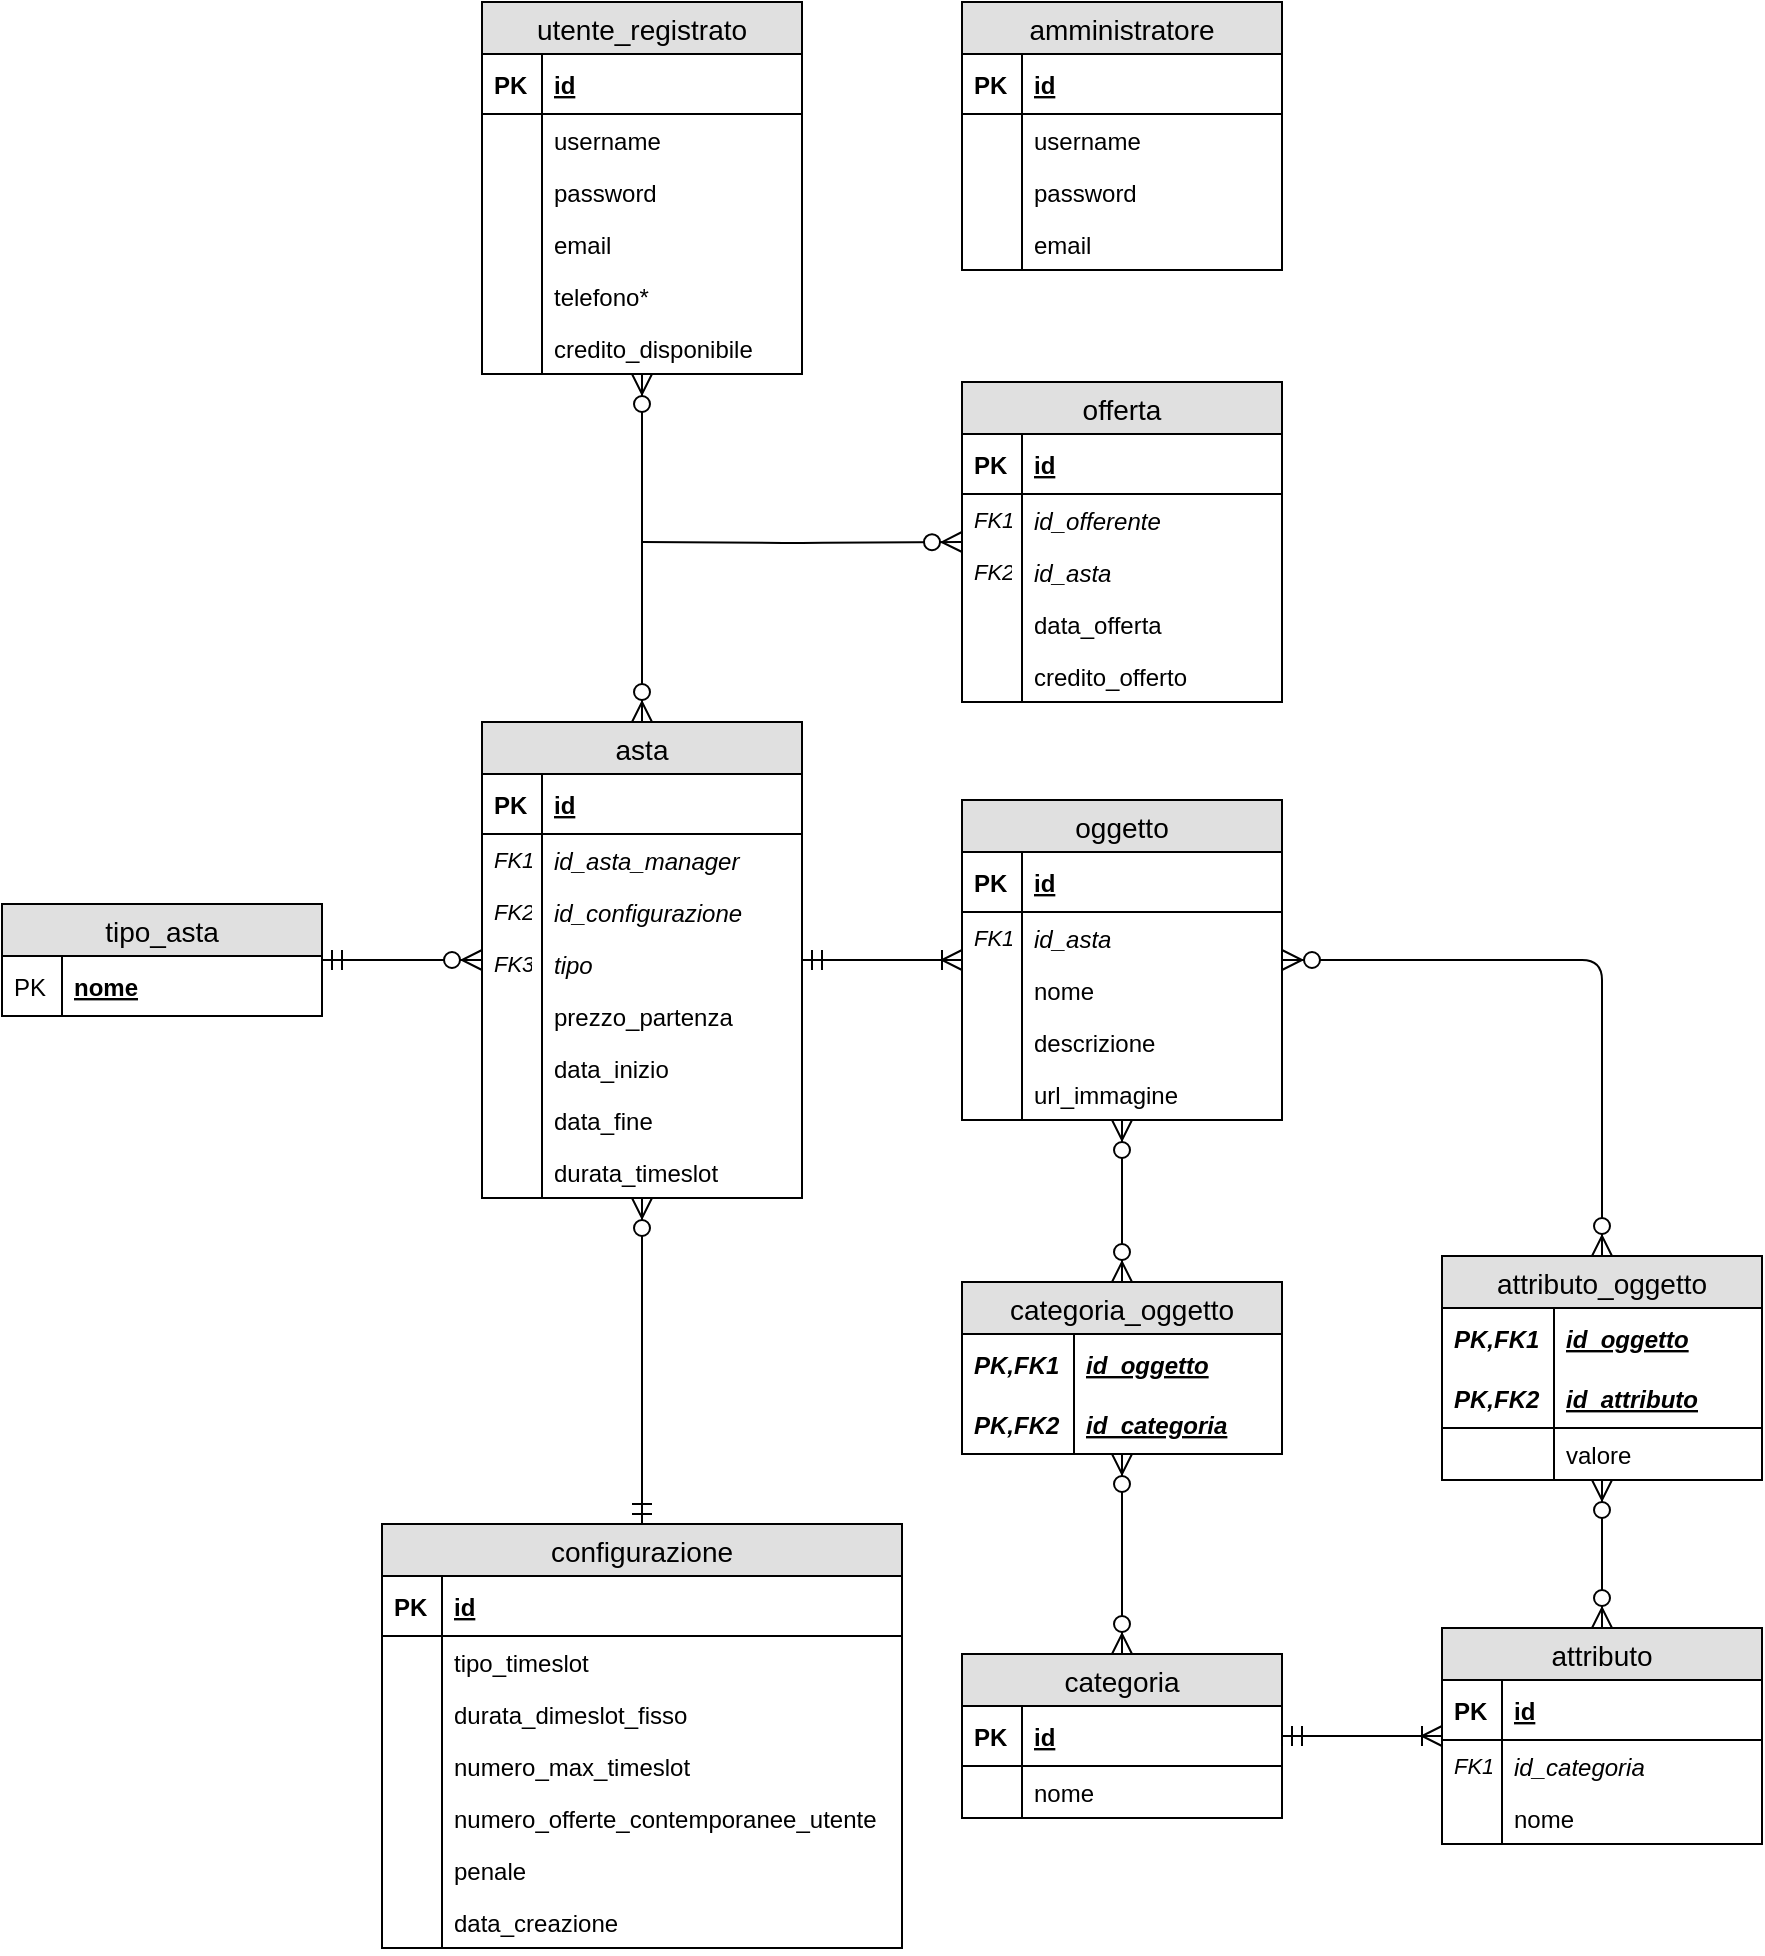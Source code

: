 <mxfile version="12.7.9" type="device"><diagram id="C5RBs43oDa-KdzZeNtuy" name="Page-1"><mxGraphModel dx="1695" dy="457" grid="1" gridSize="10" guides="1" tooltips="1" connect="1" arrows="1" fold="1" page="1" pageScale="1" pageWidth="827" pageHeight="1169" math="0" shadow="0"><root><mxCell id="WIyWlLk6GJQsqaUBKTNV-0"/><mxCell id="WIyWlLk6GJQsqaUBKTNV-1" parent="WIyWlLk6GJQsqaUBKTNV-0"/><mxCell id="tGRPz1rFkLAuQkb3F8Mq-1" value="utente_registrato" style="swimlane;fontStyle=0;childLayout=stackLayout;horizontal=1;startSize=26;fillColor=#e0e0e0;horizontalStack=0;resizeParent=1;resizeParentMax=0;resizeLast=0;collapsible=1;marginBottom=0;swimlaneFillColor=#ffffff;align=center;fontSize=14;" parent="WIyWlLk6GJQsqaUBKTNV-1" vertex="1"><mxGeometry x="40" y="40" width="160" height="186" as="geometry"><mxRectangle x="160" y="270" width="140" height="26" as="alternateBounds"/></mxGeometry></mxCell><mxCell id="tGRPz1rFkLAuQkb3F8Mq-2" value="id" style="shape=partialRectangle;top=0;left=0;right=0;bottom=1;align=left;verticalAlign=middle;fillColor=none;spacingLeft=34;spacingRight=4;overflow=hidden;rotatable=0;points=[[0,0.5],[1,0.5]];portConstraint=eastwest;dropTarget=0;fontStyle=5;fontSize=12;" parent="tGRPz1rFkLAuQkb3F8Mq-1" vertex="1"><mxGeometry y="26" width="160" height="30" as="geometry"/></mxCell><mxCell id="tGRPz1rFkLAuQkb3F8Mq-3" value="PK" style="shape=partialRectangle;top=0;left=0;bottom=0;fillColor=none;align=left;verticalAlign=middle;spacingLeft=4;spacingRight=4;overflow=hidden;rotatable=0;points=[];portConstraint=eastwest;part=1;fontSize=12;fontStyle=1" parent="tGRPz1rFkLAuQkb3F8Mq-2" vertex="1" connectable="0"><mxGeometry width="30" height="30" as="geometry"/></mxCell><mxCell id="tGRPz1rFkLAuQkb3F8Mq-4" value="username" style="shape=partialRectangle;top=0;left=0;right=0;bottom=0;align=left;verticalAlign=top;fillColor=none;spacingLeft=34;spacingRight=4;overflow=hidden;rotatable=0;points=[[0,0.5],[1,0.5]];portConstraint=eastwest;dropTarget=0;fontSize=12;" parent="tGRPz1rFkLAuQkb3F8Mq-1" vertex="1"><mxGeometry y="56" width="160" height="26" as="geometry"/></mxCell><mxCell id="tGRPz1rFkLAuQkb3F8Mq-5" value="" style="shape=partialRectangle;top=0;left=0;bottom=0;fillColor=none;align=left;verticalAlign=top;spacingLeft=4;spacingRight=4;overflow=hidden;rotatable=0;points=[];portConstraint=eastwest;part=1;fontSize=12;" parent="tGRPz1rFkLAuQkb3F8Mq-4" vertex="1" connectable="0"><mxGeometry width="30" height="26" as="geometry"/></mxCell><mxCell id="9efGfHFY56p2SbD3hOYe-0" value="password" style="shape=partialRectangle;top=0;left=0;right=0;bottom=0;align=left;verticalAlign=top;fillColor=none;spacingLeft=34;spacingRight=4;overflow=hidden;rotatable=0;points=[[0,0.5],[1,0.5]];portConstraint=eastwest;dropTarget=0;fontSize=12;" parent="tGRPz1rFkLAuQkb3F8Mq-1" vertex="1"><mxGeometry y="82" width="160" height="26" as="geometry"/></mxCell><mxCell id="9efGfHFY56p2SbD3hOYe-1" value="" style="shape=partialRectangle;top=0;left=0;bottom=0;fillColor=none;align=left;verticalAlign=top;spacingLeft=4;spacingRight=4;overflow=hidden;rotatable=0;points=[];portConstraint=eastwest;part=1;fontSize=12;" parent="9efGfHFY56p2SbD3hOYe-0" vertex="1" connectable="0"><mxGeometry width="30" height="26" as="geometry"/></mxCell><mxCell id="tGRPz1rFkLAuQkb3F8Mq-6" value="email" style="shape=partialRectangle;top=0;left=0;right=0;bottom=0;align=left;verticalAlign=top;fillColor=none;spacingLeft=34;spacingRight=4;overflow=hidden;rotatable=0;points=[[0,0.5],[1,0.5]];portConstraint=eastwest;dropTarget=0;fontSize=12;" parent="tGRPz1rFkLAuQkb3F8Mq-1" vertex="1"><mxGeometry y="108" width="160" height="26" as="geometry"/></mxCell><mxCell id="tGRPz1rFkLAuQkb3F8Mq-7" value="" style="shape=partialRectangle;top=0;left=0;bottom=0;fillColor=none;align=left;verticalAlign=top;spacingLeft=4;spacingRight=4;overflow=hidden;rotatable=0;points=[];portConstraint=eastwest;part=1;fontSize=12;" parent="tGRPz1rFkLAuQkb3F8Mq-6" vertex="1" connectable="0"><mxGeometry width="30" height="26" as="geometry"/></mxCell><mxCell id="tGRPz1rFkLAuQkb3F8Mq-8" value="telefono*" style="shape=partialRectangle;top=0;left=0;right=0;bottom=0;align=left;verticalAlign=top;fillColor=none;spacingLeft=34;spacingRight=4;overflow=hidden;rotatable=0;points=[[0,0.5],[1,0.5]];portConstraint=eastwest;dropTarget=0;fontSize=12;" parent="tGRPz1rFkLAuQkb3F8Mq-1" vertex="1"><mxGeometry y="134" width="160" height="26" as="geometry"/></mxCell><mxCell id="tGRPz1rFkLAuQkb3F8Mq-9" value="" style="shape=partialRectangle;top=0;left=0;bottom=0;fillColor=none;align=left;verticalAlign=top;spacingLeft=4;spacingRight=4;overflow=hidden;rotatable=0;points=[];portConstraint=eastwest;part=1;fontSize=12;" parent="tGRPz1rFkLAuQkb3F8Mq-8" vertex="1" connectable="0"><mxGeometry width="30" height="26" as="geometry"/></mxCell><mxCell id="tGRPz1rFkLAuQkb3F8Mq-180" value="credito_disponibile" style="shape=partialRectangle;top=0;left=0;right=0;bottom=0;align=left;verticalAlign=top;fillColor=none;spacingLeft=34;spacingRight=4;overflow=hidden;rotatable=0;points=[[0,0.5],[1,0.5]];portConstraint=eastwest;dropTarget=0;fontSize=12;" parent="tGRPz1rFkLAuQkb3F8Mq-1" vertex="1"><mxGeometry y="160" width="160" height="26" as="geometry"/></mxCell><mxCell id="tGRPz1rFkLAuQkb3F8Mq-181" value="" style="shape=partialRectangle;top=0;left=0;bottom=0;fillColor=none;align=left;verticalAlign=top;spacingLeft=4;spacingRight=4;overflow=hidden;rotatable=0;points=[];portConstraint=eastwest;part=1;fontSize=12;" parent="tGRPz1rFkLAuQkb3F8Mq-180" vertex="1" connectable="0"><mxGeometry width="30" height="26" as="geometry"/></mxCell><mxCell id="tGRPz1rFkLAuQkb3F8Mq-12" value="amministratore" style="swimlane;fontStyle=0;childLayout=stackLayout;horizontal=1;startSize=26;fillColor=#e0e0e0;horizontalStack=0;resizeParent=1;resizeParentMax=0;resizeLast=0;collapsible=1;marginBottom=0;swimlaneFillColor=#ffffff;align=center;fontSize=14;" parent="WIyWlLk6GJQsqaUBKTNV-1" vertex="1"><mxGeometry x="280" y="40" width="160" height="134" as="geometry"/></mxCell><mxCell id="tGRPz1rFkLAuQkb3F8Mq-13" value="id" style="shape=partialRectangle;top=0;left=0;right=0;bottom=1;align=left;verticalAlign=middle;fillColor=none;spacingLeft=34;spacingRight=4;overflow=hidden;rotatable=0;points=[[0,0.5],[1,0.5]];portConstraint=eastwest;dropTarget=0;fontStyle=5;fontSize=12;" parent="tGRPz1rFkLAuQkb3F8Mq-12" vertex="1"><mxGeometry y="26" width="160" height="30" as="geometry"/></mxCell><mxCell id="tGRPz1rFkLAuQkb3F8Mq-14" value="PK" style="shape=partialRectangle;top=0;left=0;bottom=0;fillColor=none;align=left;verticalAlign=middle;spacingLeft=4;spacingRight=4;overflow=hidden;rotatable=0;points=[];portConstraint=eastwest;part=1;fontSize=12;fontStyle=1" parent="tGRPz1rFkLAuQkb3F8Mq-13" vertex="1" connectable="0"><mxGeometry width="30" height="30" as="geometry"/></mxCell><mxCell id="tGRPz1rFkLAuQkb3F8Mq-15" value="username" style="shape=partialRectangle;top=0;left=0;right=0;bottom=0;align=left;verticalAlign=top;fillColor=none;spacingLeft=34;spacingRight=4;overflow=hidden;rotatable=0;points=[[0,0.5],[1,0.5]];portConstraint=eastwest;dropTarget=0;fontSize=12;" parent="tGRPz1rFkLAuQkb3F8Mq-12" vertex="1"><mxGeometry y="56" width="160" height="26" as="geometry"/></mxCell><mxCell id="tGRPz1rFkLAuQkb3F8Mq-16" value="" style="shape=partialRectangle;top=0;left=0;bottom=0;fillColor=none;align=left;verticalAlign=top;spacingLeft=4;spacingRight=4;overflow=hidden;rotatable=0;points=[];portConstraint=eastwest;part=1;fontSize=12;" parent="tGRPz1rFkLAuQkb3F8Mq-15" vertex="1" connectable="0"><mxGeometry width="30" height="26" as="geometry"/></mxCell><mxCell id="yOehO2UEY9wKa2LI1JiO-1" value="password" style="shape=partialRectangle;top=0;left=0;right=0;bottom=0;align=left;verticalAlign=top;fillColor=none;spacingLeft=34;spacingRight=4;overflow=hidden;rotatable=0;points=[[0,0.5],[1,0.5]];portConstraint=eastwest;dropTarget=0;fontSize=12;" parent="tGRPz1rFkLAuQkb3F8Mq-12" vertex="1"><mxGeometry y="82" width="160" height="26" as="geometry"/></mxCell><mxCell id="yOehO2UEY9wKa2LI1JiO-2" value="" style="shape=partialRectangle;top=0;left=0;bottom=0;fillColor=none;align=left;verticalAlign=top;spacingLeft=4;spacingRight=4;overflow=hidden;rotatable=0;points=[];portConstraint=eastwest;part=1;fontSize=12;" parent="yOehO2UEY9wKa2LI1JiO-1" vertex="1" connectable="0"><mxGeometry width="30" height="26" as="geometry"/></mxCell><mxCell id="tGRPz1rFkLAuQkb3F8Mq-17" value="email" style="shape=partialRectangle;top=0;left=0;right=0;bottom=0;align=left;verticalAlign=top;fillColor=none;spacingLeft=34;spacingRight=4;overflow=hidden;rotatable=0;points=[[0,0.5],[1,0.5]];portConstraint=eastwest;dropTarget=0;fontSize=12;" parent="tGRPz1rFkLAuQkb3F8Mq-12" vertex="1"><mxGeometry y="108" width="160" height="26" as="geometry"/></mxCell><mxCell id="tGRPz1rFkLAuQkb3F8Mq-18" value="" style="shape=partialRectangle;top=0;left=0;bottom=0;fillColor=none;align=left;verticalAlign=top;spacingLeft=4;spacingRight=4;overflow=hidden;rotatable=0;points=[];portConstraint=eastwest;part=1;fontSize=12;" parent="tGRPz1rFkLAuQkb3F8Mq-17" vertex="1" connectable="0"><mxGeometry width="30" height="26" as="geometry"/></mxCell><mxCell id="tGRPz1rFkLAuQkb3F8Mq-158" value="asta" style="swimlane;fontStyle=0;childLayout=stackLayout;horizontal=1;startSize=26;fillColor=#e0e0e0;horizontalStack=0;resizeParent=1;resizeParentMax=0;resizeLast=0;collapsible=1;marginBottom=0;swimlaneFillColor=#ffffff;align=center;fontSize=14;" parent="WIyWlLk6GJQsqaUBKTNV-1" vertex="1"><mxGeometry x="40" y="400" width="160" height="238" as="geometry"/></mxCell><mxCell id="tGRPz1rFkLAuQkb3F8Mq-159" value="id" style="shape=partialRectangle;top=0;left=0;right=0;bottom=1;align=left;verticalAlign=middle;fillColor=none;spacingLeft=34;spacingRight=4;overflow=hidden;rotatable=0;points=[[0,0.5],[1,0.5]];portConstraint=eastwest;dropTarget=0;fontStyle=5;fontSize=12;" parent="tGRPz1rFkLAuQkb3F8Mq-158" vertex="1"><mxGeometry y="26" width="160" height="30" as="geometry"/></mxCell><mxCell id="tGRPz1rFkLAuQkb3F8Mq-160" value="PK" style="shape=partialRectangle;top=0;left=0;bottom=0;fillColor=none;align=left;verticalAlign=middle;spacingLeft=4;spacingRight=4;overflow=hidden;rotatable=0;points=[];portConstraint=eastwest;part=1;fontSize=12;fontStyle=1" parent="tGRPz1rFkLAuQkb3F8Mq-159" vertex="1" connectable="0"><mxGeometry width="30" height="30" as="geometry"/></mxCell><mxCell id="tGRPz1rFkLAuQkb3F8Mq-214" value="id_asta_manager" style="shape=partialRectangle;top=0;left=0;right=0;bottom=0;align=left;verticalAlign=top;fillColor=none;spacingLeft=34;spacingRight=4;overflow=hidden;rotatable=0;points=[[0,0.5],[1,0.5]];portConstraint=eastwest;dropTarget=0;fontSize=12;fontStyle=2" parent="tGRPz1rFkLAuQkb3F8Mq-158" vertex="1"><mxGeometry y="56" width="160" height="26" as="geometry"/></mxCell><mxCell id="tGRPz1rFkLAuQkb3F8Mq-215" value="FK1" style="shape=partialRectangle;top=0;left=0;bottom=0;fillColor=none;align=left;verticalAlign=top;spacingLeft=4;spacingRight=4;overflow=hidden;rotatable=0;points=[];portConstraint=eastwest;part=1;fontSize=11;fontStyle=2" parent="tGRPz1rFkLAuQkb3F8Mq-214" vertex="1" connectable="0"><mxGeometry width="30" height="26" as="geometry"/></mxCell><mxCell id="tGRPz1rFkLAuQkb3F8Mq-216" value="id_configurazione" style="shape=partialRectangle;top=0;left=0;right=0;bottom=0;align=left;verticalAlign=top;fillColor=none;spacingLeft=34;spacingRight=4;overflow=hidden;rotatable=0;points=[[0,0.5],[1,0.5]];portConstraint=eastwest;dropTarget=0;fontSize=12;fontStyle=2" parent="tGRPz1rFkLAuQkb3F8Mq-158" vertex="1"><mxGeometry y="82" width="160" height="26" as="geometry"/></mxCell><mxCell id="tGRPz1rFkLAuQkb3F8Mq-217" value="FK2" style="shape=partialRectangle;top=0;left=0;bottom=0;fillColor=none;align=left;verticalAlign=top;spacingLeft=4;spacingRight=4;overflow=hidden;rotatable=0;points=[];portConstraint=eastwest;part=1;fontSize=11;fontStyle=2" parent="tGRPz1rFkLAuQkb3F8Mq-216" vertex="1" connectable="0"><mxGeometry width="30" height="26" as="geometry"/></mxCell><mxCell id="tGRPz1rFkLAuQkb3F8Mq-161" value="tipo" style="shape=partialRectangle;top=0;left=0;right=0;bottom=0;align=left;verticalAlign=top;fillColor=none;spacingLeft=34;spacingRight=4;overflow=hidden;rotatable=0;points=[[0,0.5],[1,0.5]];portConstraint=eastwest;dropTarget=0;fontSize=12;fontStyle=2" parent="tGRPz1rFkLAuQkb3F8Mq-158" vertex="1"><mxGeometry y="108" width="160" height="26" as="geometry"/></mxCell><mxCell id="tGRPz1rFkLAuQkb3F8Mq-162" value="FK3" style="shape=partialRectangle;top=0;left=0;bottom=0;fillColor=none;align=left;verticalAlign=top;spacingLeft=4;spacingRight=4;overflow=hidden;rotatable=0;points=[];portConstraint=eastwest;part=1;fontSize=11;fontStyle=2" parent="tGRPz1rFkLAuQkb3F8Mq-161" vertex="1" connectable="0"><mxGeometry width="30" height="26" as="geometry"/></mxCell><mxCell id="tGRPz1rFkLAuQkb3F8Mq-163" value="prezzo_partenza" style="shape=partialRectangle;top=0;left=0;right=0;bottom=0;align=left;verticalAlign=top;fillColor=none;spacingLeft=34;spacingRight=4;overflow=hidden;rotatable=0;points=[[0,0.5],[1,0.5]];portConstraint=eastwest;dropTarget=0;fontSize=12;" parent="tGRPz1rFkLAuQkb3F8Mq-158" vertex="1"><mxGeometry y="134" width="160" height="26" as="geometry"/></mxCell><mxCell id="tGRPz1rFkLAuQkb3F8Mq-164" value="" style="shape=partialRectangle;top=0;left=0;bottom=0;fillColor=none;align=left;verticalAlign=top;spacingLeft=4;spacingRight=4;overflow=hidden;rotatable=0;points=[];portConstraint=eastwest;part=1;fontSize=12;" parent="tGRPz1rFkLAuQkb3F8Mq-163" vertex="1" connectable="0"><mxGeometry width="30" height="26" as="geometry"/></mxCell><mxCell id="tGRPz1rFkLAuQkb3F8Mq-165" value="data_inizio" style="shape=partialRectangle;top=0;left=0;right=0;bottom=0;align=left;verticalAlign=top;fillColor=none;spacingLeft=34;spacingRight=4;overflow=hidden;rotatable=0;points=[[0,0.5],[1,0.5]];portConstraint=eastwest;dropTarget=0;fontSize=12;" parent="tGRPz1rFkLAuQkb3F8Mq-158" vertex="1"><mxGeometry y="160" width="160" height="26" as="geometry"/></mxCell><mxCell id="tGRPz1rFkLAuQkb3F8Mq-166" value="" style="shape=partialRectangle;top=0;left=0;bottom=0;fillColor=none;align=left;verticalAlign=top;spacingLeft=4;spacingRight=4;overflow=hidden;rotatable=0;points=[];portConstraint=eastwest;part=1;fontSize=12;" parent="tGRPz1rFkLAuQkb3F8Mq-165" vertex="1" connectable="0"><mxGeometry width="30" height="26" as="geometry"/></mxCell><mxCell id="tGRPz1rFkLAuQkb3F8Mq-191" value="data_fine" style="shape=partialRectangle;top=0;left=0;right=0;bottom=0;align=left;verticalAlign=top;fillColor=none;spacingLeft=34;spacingRight=4;overflow=hidden;rotatable=0;points=[[0,0.5],[1,0.5]];portConstraint=eastwest;dropTarget=0;fontSize=12;" parent="tGRPz1rFkLAuQkb3F8Mq-158" vertex="1"><mxGeometry y="186" width="160" height="26" as="geometry"/></mxCell><mxCell id="tGRPz1rFkLAuQkb3F8Mq-192" value="" style="shape=partialRectangle;top=0;left=0;bottom=0;fillColor=none;align=left;verticalAlign=top;spacingLeft=4;spacingRight=4;overflow=hidden;rotatable=0;points=[];portConstraint=eastwest;part=1;fontSize=12;" parent="tGRPz1rFkLAuQkb3F8Mq-191" vertex="1" connectable="0"><mxGeometry width="30" height="26" as="geometry"/></mxCell><mxCell id="tGRPz1rFkLAuQkb3F8Mq-193" value="durata_timeslot" style="shape=partialRectangle;top=0;left=0;right=0;bottom=0;align=left;verticalAlign=top;fillColor=none;spacingLeft=34;spacingRight=4;overflow=hidden;rotatable=0;points=[[0,0.5],[1,0.5]];portConstraint=eastwest;dropTarget=0;fontSize=12;" parent="tGRPz1rFkLAuQkb3F8Mq-158" vertex="1"><mxGeometry y="212" width="160" height="26" as="geometry"/></mxCell><mxCell id="tGRPz1rFkLAuQkb3F8Mq-194" value="" style="shape=partialRectangle;top=0;left=0;bottom=0;fillColor=none;align=left;verticalAlign=top;spacingLeft=4;spacingRight=4;overflow=hidden;rotatable=0;points=[];portConstraint=eastwest;part=1;fontSize=12;" parent="tGRPz1rFkLAuQkb3F8Mq-193" vertex="1" connectable="0"><mxGeometry width="30" height="26" as="geometry"/></mxCell><mxCell id="tGRPz1rFkLAuQkb3F8Mq-199" value="configurazione" style="swimlane;fontStyle=0;childLayout=stackLayout;horizontal=1;startSize=26;fillColor=#e0e0e0;horizontalStack=0;resizeParent=1;resizeParentMax=0;resizeLast=0;collapsible=1;marginBottom=0;swimlaneFillColor=#ffffff;align=center;fontSize=14;" parent="WIyWlLk6GJQsqaUBKTNV-1" vertex="1"><mxGeometry x="-10" y="801" width="260" height="212" as="geometry"/></mxCell><mxCell id="tGRPz1rFkLAuQkb3F8Mq-200" value="id" style="shape=partialRectangle;top=0;left=0;right=0;bottom=1;align=left;verticalAlign=middle;fillColor=none;spacingLeft=34;spacingRight=4;overflow=hidden;rotatable=0;points=[[0,0.5],[1,0.5]];portConstraint=eastwest;dropTarget=0;fontStyle=5;fontSize=12;" parent="tGRPz1rFkLAuQkb3F8Mq-199" vertex="1"><mxGeometry y="26" width="260" height="30" as="geometry"/></mxCell><mxCell id="tGRPz1rFkLAuQkb3F8Mq-201" value="PK" style="shape=partialRectangle;top=0;left=0;bottom=0;fillColor=none;align=left;verticalAlign=middle;spacingLeft=4;spacingRight=4;overflow=hidden;rotatable=0;points=[];portConstraint=eastwest;part=1;fontSize=12;fontStyle=1" parent="tGRPz1rFkLAuQkb3F8Mq-200" vertex="1" connectable="0"><mxGeometry width="30" height="30" as="geometry"/></mxCell><mxCell id="tGRPz1rFkLAuQkb3F8Mq-202" value="tipo_timeslot" style="shape=partialRectangle;top=0;left=0;right=0;bottom=0;align=left;verticalAlign=top;fillColor=none;spacingLeft=34;spacingRight=4;overflow=hidden;rotatable=0;points=[[0,0.5],[1,0.5]];portConstraint=eastwest;dropTarget=0;fontSize=12;" parent="tGRPz1rFkLAuQkb3F8Mq-199" vertex="1"><mxGeometry y="56" width="260" height="26" as="geometry"/></mxCell><mxCell id="tGRPz1rFkLAuQkb3F8Mq-203" value="" style="shape=partialRectangle;top=0;left=0;bottom=0;fillColor=none;align=left;verticalAlign=top;spacingLeft=4;spacingRight=4;overflow=hidden;rotatable=0;points=[];portConstraint=eastwest;part=1;fontSize=12;" parent="tGRPz1rFkLAuQkb3F8Mq-202" vertex="1" connectable="0"><mxGeometry width="30" height="26" as="geometry"/></mxCell><mxCell id="tGRPz1rFkLAuQkb3F8Mq-204" value="durata_dimeslot_fisso" style="shape=partialRectangle;top=0;left=0;right=0;bottom=0;align=left;verticalAlign=top;fillColor=none;spacingLeft=34;spacingRight=4;overflow=hidden;rotatable=0;points=[[0,0.5],[1,0.5]];portConstraint=eastwest;dropTarget=0;fontSize=12;" parent="tGRPz1rFkLAuQkb3F8Mq-199" vertex="1"><mxGeometry y="82" width="260" height="26" as="geometry"/></mxCell><mxCell id="tGRPz1rFkLAuQkb3F8Mq-205" value="" style="shape=partialRectangle;top=0;left=0;bottom=0;fillColor=none;align=left;verticalAlign=top;spacingLeft=4;spacingRight=4;overflow=hidden;rotatable=0;points=[];portConstraint=eastwest;part=1;fontSize=12;" parent="tGRPz1rFkLAuQkb3F8Mq-204" vertex="1" connectable="0"><mxGeometry width="30" height="26" as="geometry"/></mxCell><mxCell id="tGRPz1rFkLAuQkb3F8Mq-206" value="numero_max_timeslot" style="shape=partialRectangle;top=0;left=0;right=0;bottom=0;align=left;verticalAlign=top;fillColor=none;spacingLeft=34;spacingRight=4;overflow=hidden;rotatable=0;points=[[0,0.5],[1,0.5]];portConstraint=eastwest;dropTarget=0;fontSize=12;" parent="tGRPz1rFkLAuQkb3F8Mq-199" vertex="1"><mxGeometry y="108" width="260" height="26" as="geometry"/></mxCell><mxCell id="tGRPz1rFkLAuQkb3F8Mq-207" value="" style="shape=partialRectangle;top=0;left=0;bottom=0;fillColor=none;align=left;verticalAlign=top;spacingLeft=4;spacingRight=4;overflow=hidden;rotatable=0;points=[];portConstraint=eastwest;part=1;fontSize=12;" parent="tGRPz1rFkLAuQkb3F8Mq-206" vertex="1" connectable="0"><mxGeometry width="30" height="26" as="geometry"/></mxCell><mxCell id="tGRPz1rFkLAuQkb3F8Mq-208" value="numero_offerte_contemporanee_utente" style="shape=partialRectangle;top=0;left=0;right=0;bottom=0;align=left;verticalAlign=top;fillColor=none;spacingLeft=34;spacingRight=4;overflow=hidden;rotatable=0;points=[[0,0.5],[1,0.5]];portConstraint=eastwest;dropTarget=0;fontSize=12;" parent="tGRPz1rFkLAuQkb3F8Mq-199" vertex="1"><mxGeometry y="134" width="260" height="26" as="geometry"/></mxCell><mxCell id="tGRPz1rFkLAuQkb3F8Mq-209" value="" style="shape=partialRectangle;top=0;left=0;bottom=0;fillColor=none;align=left;verticalAlign=top;spacingLeft=4;spacingRight=4;overflow=hidden;rotatable=0;points=[];portConstraint=eastwest;part=1;fontSize=12;" parent="tGRPz1rFkLAuQkb3F8Mq-208" vertex="1" connectable="0"><mxGeometry width="30" height="26" as="geometry"/></mxCell><mxCell id="tGRPz1rFkLAuQkb3F8Mq-210" value="penale" style="shape=partialRectangle;top=0;left=0;right=0;bottom=0;align=left;verticalAlign=top;fillColor=none;spacingLeft=34;spacingRight=4;overflow=hidden;rotatable=0;points=[[0,0.5],[1,0.5]];portConstraint=eastwest;dropTarget=0;fontSize=12;" parent="tGRPz1rFkLAuQkb3F8Mq-199" vertex="1"><mxGeometry y="160" width="260" height="26" as="geometry"/></mxCell><mxCell id="tGRPz1rFkLAuQkb3F8Mq-211" value="" style="shape=partialRectangle;top=0;left=0;bottom=0;fillColor=none;align=left;verticalAlign=top;spacingLeft=4;spacingRight=4;overflow=hidden;rotatable=0;points=[];portConstraint=eastwest;part=1;fontSize=12;" parent="tGRPz1rFkLAuQkb3F8Mq-210" vertex="1" connectable="0"><mxGeometry width="30" height="26" as="geometry"/></mxCell><mxCell id="ubUJw5gwHfYQZxvY-v-d-0" value="data_creazione" style="shape=partialRectangle;top=0;left=0;right=0;bottom=0;align=left;verticalAlign=top;fillColor=none;spacingLeft=34;spacingRight=4;overflow=hidden;rotatable=0;points=[[0,0.5],[1,0.5]];portConstraint=eastwest;dropTarget=0;fontSize=12;" parent="tGRPz1rFkLAuQkb3F8Mq-199" vertex="1"><mxGeometry y="186" width="260" height="26" as="geometry"/></mxCell><mxCell id="ubUJw5gwHfYQZxvY-v-d-1" value="" style="shape=partialRectangle;top=0;left=0;bottom=0;fillColor=none;align=left;verticalAlign=top;spacingLeft=4;spacingRight=4;overflow=hidden;rotatable=0;points=[];portConstraint=eastwest;part=1;fontSize=12;" parent="ubUJw5gwHfYQZxvY-v-d-0" vertex="1" connectable="0"><mxGeometry width="30" height="26" as="geometry"/></mxCell><mxCell id="tGRPz1rFkLAuQkb3F8Mq-218" value="oggetto" style="swimlane;fontStyle=0;childLayout=stackLayout;horizontal=1;startSize=26;fillColor=#e0e0e0;horizontalStack=0;resizeParent=1;resizeParentMax=0;resizeLast=0;collapsible=1;marginBottom=0;swimlaneFillColor=#ffffff;align=center;fontSize=14;" parent="WIyWlLk6GJQsqaUBKTNV-1" vertex="1"><mxGeometry x="280" y="439" width="160" height="160" as="geometry"/></mxCell><mxCell id="tGRPz1rFkLAuQkb3F8Mq-219" value="id" style="shape=partialRectangle;top=0;left=0;right=0;bottom=1;align=left;verticalAlign=middle;fillColor=none;spacingLeft=34;spacingRight=4;overflow=hidden;rotatable=0;points=[[0,0.5],[1,0.5]];portConstraint=eastwest;dropTarget=0;fontStyle=5;fontSize=12;" parent="tGRPz1rFkLAuQkb3F8Mq-218" vertex="1"><mxGeometry y="26" width="160" height="30" as="geometry"/></mxCell><mxCell id="tGRPz1rFkLAuQkb3F8Mq-220" value="PK" style="shape=partialRectangle;top=0;left=0;bottom=0;fillColor=none;align=left;verticalAlign=middle;spacingLeft=4;spacingRight=4;overflow=hidden;rotatable=0;points=[];portConstraint=eastwest;part=1;fontSize=12;fontStyle=1" parent="tGRPz1rFkLAuQkb3F8Mq-219" vertex="1" connectable="0"><mxGeometry width="30" height="30" as="geometry"/></mxCell><mxCell id="tGRPz1rFkLAuQkb3F8Mq-221" value="id_asta" style="shape=partialRectangle;top=0;left=0;right=0;bottom=0;align=left;verticalAlign=top;fillColor=none;spacingLeft=34;spacingRight=4;overflow=hidden;rotatable=0;points=[[0,0.5],[1,0.5]];portConstraint=eastwest;dropTarget=0;fontSize=12;fontStyle=2" parent="tGRPz1rFkLAuQkb3F8Mq-218" vertex="1"><mxGeometry y="56" width="160" height="26" as="geometry"/></mxCell><mxCell id="tGRPz1rFkLAuQkb3F8Mq-222" value="FK1" style="shape=partialRectangle;top=0;left=0;bottom=0;fillColor=none;align=left;verticalAlign=top;spacingLeft=4;spacingRight=4;overflow=hidden;rotatable=0;points=[];portConstraint=eastwest;part=1;fontSize=11;fontStyle=2" parent="tGRPz1rFkLAuQkb3F8Mq-221" vertex="1" connectable="0"><mxGeometry width="30" height="26" as="geometry"/></mxCell><mxCell id="tGRPz1rFkLAuQkb3F8Mq-251" value="nome" style="shape=partialRectangle;top=0;left=0;right=0;bottom=0;align=left;verticalAlign=top;fillColor=none;spacingLeft=34;spacingRight=4;overflow=hidden;rotatable=0;points=[[0,0.5],[1,0.5]];portConstraint=eastwest;dropTarget=0;fontSize=12;" parent="tGRPz1rFkLAuQkb3F8Mq-218" vertex="1"><mxGeometry y="82" width="160" height="26" as="geometry"/></mxCell><mxCell id="tGRPz1rFkLAuQkb3F8Mq-252" value="" style="shape=partialRectangle;top=0;left=0;bottom=0;fillColor=none;align=left;verticalAlign=top;spacingLeft=4;spacingRight=4;overflow=hidden;rotatable=0;points=[];portConstraint=eastwest;part=1;fontSize=12;" parent="tGRPz1rFkLAuQkb3F8Mq-251" vertex="1" connectable="0"><mxGeometry width="30" height="26" as="geometry"/></mxCell><mxCell id="tGRPz1rFkLAuQkb3F8Mq-223" value="descrizione" style="shape=partialRectangle;top=0;left=0;right=0;bottom=0;align=left;verticalAlign=top;fillColor=none;spacingLeft=34;spacingRight=4;overflow=hidden;rotatable=0;points=[[0,0.5],[1,0.5]];portConstraint=eastwest;dropTarget=0;fontSize=12;" parent="tGRPz1rFkLAuQkb3F8Mq-218" vertex="1"><mxGeometry y="108" width="160" height="26" as="geometry"/></mxCell><mxCell id="tGRPz1rFkLAuQkb3F8Mq-224" value="" style="shape=partialRectangle;top=0;left=0;bottom=0;fillColor=none;align=left;verticalAlign=top;spacingLeft=4;spacingRight=4;overflow=hidden;rotatable=0;points=[];portConstraint=eastwest;part=1;fontSize=12;" parent="tGRPz1rFkLAuQkb3F8Mq-223" vertex="1" connectable="0"><mxGeometry width="30" height="26" as="geometry"/></mxCell><mxCell id="tGRPz1rFkLAuQkb3F8Mq-225" value="url_immagine" style="shape=partialRectangle;top=0;left=0;right=0;bottom=0;align=left;verticalAlign=top;fillColor=none;spacingLeft=34;spacingRight=4;overflow=hidden;rotatable=0;points=[[0,0.5],[1,0.5]];portConstraint=eastwest;dropTarget=0;fontSize=12;" parent="tGRPz1rFkLAuQkb3F8Mq-218" vertex="1"><mxGeometry y="134" width="160" height="26" as="geometry"/></mxCell><mxCell id="tGRPz1rFkLAuQkb3F8Mq-226" value="" style="shape=partialRectangle;top=0;left=0;bottom=0;fillColor=none;align=left;verticalAlign=top;spacingLeft=4;spacingRight=4;overflow=hidden;rotatable=0;points=[];portConstraint=eastwest;part=1;fontSize=12;" parent="tGRPz1rFkLAuQkb3F8Mq-225" vertex="1" connectable="0"><mxGeometry width="30" height="26" as="geometry"/></mxCell><mxCell id="tGRPz1rFkLAuQkb3F8Mq-229" value="categoria" style="swimlane;fontStyle=0;childLayout=stackLayout;horizontal=1;startSize=26;fillColor=#e0e0e0;horizontalStack=0;resizeParent=1;resizeParentMax=0;resizeLast=0;collapsible=1;marginBottom=0;swimlaneFillColor=#ffffff;align=center;fontSize=14;" parent="WIyWlLk6GJQsqaUBKTNV-1" vertex="1"><mxGeometry x="280" y="866" width="160" height="82" as="geometry"/></mxCell><mxCell id="tGRPz1rFkLAuQkb3F8Mq-230" value="id" style="shape=partialRectangle;top=0;left=0;right=0;bottom=1;align=left;verticalAlign=middle;fillColor=none;spacingLeft=34;spacingRight=4;overflow=hidden;rotatable=0;points=[[0,0.5],[1,0.5]];portConstraint=eastwest;dropTarget=0;fontStyle=5;fontSize=12;" parent="tGRPz1rFkLAuQkb3F8Mq-229" vertex="1"><mxGeometry y="26" width="160" height="30" as="geometry"/></mxCell><mxCell id="tGRPz1rFkLAuQkb3F8Mq-231" value="PK" style="shape=partialRectangle;top=0;left=0;bottom=0;fillColor=none;align=left;verticalAlign=middle;spacingLeft=4;spacingRight=4;overflow=hidden;rotatable=0;points=[];portConstraint=eastwest;part=1;fontSize=12;fontStyle=1" parent="tGRPz1rFkLAuQkb3F8Mq-230" vertex="1" connectable="0"><mxGeometry width="30" height="30" as="geometry"/></mxCell><mxCell id="tGRPz1rFkLAuQkb3F8Mq-232" value="nome" style="shape=partialRectangle;top=0;left=0;right=0;bottom=0;align=left;verticalAlign=top;fillColor=none;spacingLeft=34;spacingRight=4;overflow=hidden;rotatable=0;points=[[0,0.5],[1,0.5]];portConstraint=eastwest;dropTarget=0;fontSize=12;" parent="tGRPz1rFkLAuQkb3F8Mq-229" vertex="1"><mxGeometry y="56" width="160" height="26" as="geometry"/></mxCell><mxCell id="tGRPz1rFkLAuQkb3F8Mq-233" value="" style="shape=partialRectangle;top=0;left=0;bottom=0;fillColor=none;align=left;verticalAlign=top;spacingLeft=4;spacingRight=4;overflow=hidden;rotatable=0;points=[];portConstraint=eastwest;part=1;fontSize=12;" parent="tGRPz1rFkLAuQkb3F8Mq-232" vertex="1" connectable="0"><mxGeometry width="30" height="26" as="geometry"/></mxCell><mxCell id="tGRPz1rFkLAuQkb3F8Mq-240" value="attributo" style="swimlane;fontStyle=0;childLayout=stackLayout;horizontal=1;startSize=26;fillColor=#e0e0e0;horizontalStack=0;resizeParent=1;resizeParentMax=0;resizeLast=0;collapsible=1;marginBottom=0;swimlaneFillColor=#ffffff;align=center;fontSize=14;" parent="WIyWlLk6GJQsqaUBKTNV-1" vertex="1"><mxGeometry x="520" y="853" width="160" height="108" as="geometry"/></mxCell><mxCell id="tGRPz1rFkLAuQkb3F8Mq-241" value="id" style="shape=partialRectangle;top=0;left=0;right=0;bottom=1;align=left;verticalAlign=middle;fillColor=none;spacingLeft=34;spacingRight=4;overflow=hidden;rotatable=0;points=[[0,0.5],[1,0.5]];portConstraint=eastwest;dropTarget=0;fontStyle=5;fontSize=12;" parent="tGRPz1rFkLAuQkb3F8Mq-240" vertex="1"><mxGeometry y="26" width="160" height="30" as="geometry"/></mxCell><mxCell id="tGRPz1rFkLAuQkb3F8Mq-242" value="PK" style="shape=partialRectangle;top=0;left=0;bottom=0;fillColor=none;align=left;verticalAlign=middle;spacingLeft=4;spacingRight=4;overflow=hidden;rotatable=0;points=[];portConstraint=eastwest;part=1;fontSize=12;fontStyle=1" parent="tGRPz1rFkLAuQkb3F8Mq-241" vertex="1" connectable="0"><mxGeometry width="30" height="30" as="geometry"/></mxCell><mxCell id="tGRPz1rFkLAuQkb3F8Mq-243" value="id_categoria" style="shape=partialRectangle;top=0;left=0;right=0;bottom=0;align=left;verticalAlign=top;fillColor=none;spacingLeft=34;spacingRight=4;overflow=hidden;rotatable=0;points=[[0,0.5],[1,0.5]];portConstraint=eastwest;dropTarget=0;fontSize=12;fontStyle=2" parent="tGRPz1rFkLAuQkb3F8Mq-240" vertex="1"><mxGeometry y="56" width="160" height="26" as="geometry"/></mxCell><mxCell id="tGRPz1rFkLAuQkb3F8Mq-244" value="FK1" style="shape=partialRectangle;top=0;left=0;bottom=0;fillColor=none;align=left;verticalAlign=top;spacingLeft=4;spacingRight=4;overflow=hidden;rotatable=0;points=[];portConstraint=eastwest;part=1;fontSize=11;fontStyle=2" parent="tGRPz1rFkLAuQkb3F8Mq-243" vertex="1" connectable="0"><mxGeometry width="30" height="26" as="geometry"/></mxCell><mxCell id="tGRPz1rFkLAuQkb3F8Mq-253" value="nome" style="shape=partialRectangle;top=0;left=0;right=0;bottom=0;align=left;verticalAlign=top;fillColor=none;spacingLeft=34;spacingRight=4;overflow=hidden;rotatable=0;points=[[0,0.5],[1,0.5]];portConstraint=eastwest;dropTarget=0;fontSize=12;" parent="tGRPz1rFkLAuQkb3F8Mq-240" vertex="1"><mxGeometry y="82" width="160" height="26" as="geometry"/></mxCell><mxCell id="tGRPz1rFkLAuQkb3F8Mq-254" value="" style="shape=partialRectangle;top=0;left=0;bottom=0;fillColor=none;align=left;verticalAlign=top;spacingLeft=4;spacingRight=4;overflow=hidden;rotatable=0;points=[];portConstraint=eastwest;part=1;fontSize=12;" parent="tGRPz1rFkLAuQkb3F8Mq-253" vertex="1" connectable="0"><mxGeometry width="30" height="26" as="geometry"/></mxCell><mxCell id="tGRPz1rFkLAuQkb3F8Mq-255" value="attributo_oggetto" style="swimlane;fontStyle=0;childLayout=stackLayout;horizontal=1;startSize=26;fillColor=#e0e0e0;horizontalStack=0;resizeParent=1;resizeParentMax=0;resizeLast=0;collapsible=1;marginBottom=0;swimlaneFillColor=#ffffff;align=center;fontSize=14;" parent="WIyWlLk6GJQsqaUBKTNV-1" vertex="1"><mxGeometry x="520" y="667" width="160" height="112" as="geometry"/></mxCell><mxCell id="tGRPz1rFkLAuQkb3F8Mq-256" value="id_oggetto" style="shape=partialRectangle;top=0;left=0;right=0;bottom=0;align=left;verticalAlign=middle;fillColor=none;spacingLeft=60;spacingRight=4;overflow=hidden;rotatable=0;points=[[0,0.5],[1,0.5]];portConstraint=eastwest;dropTarget=0;fontStyle=7;fontSize=12;" parent="tGRPz1rFkLAuQkb3F8Mq-255" vertex="1"><mxGeometry y="26" width="160" height="30" as="geometry"/></mxCell><mxCell id="tGRPz1rFkLAuQkb3F8Mq-257" value="PK,FK1" style="shape=partialRectangle;fontStyle=3;top=0;left=0;bottom=0;fillColor=none;align=left;verticalAlign=middle;spacingLeft=4;spacingRight=4;overflow=hidden;rotatable=0;points=[];portConstraint=eastwest;part=1;fontSize=12;" parent="tGRPz1rFkLAuQkb3F8Mq-256" vertex="1" connectable="0"><mxGeometry width="56" height="30" as="geometry"/></mxCell><mxCell id="tGRPz1rFkLAuQkb3F8Mq-258" value="id_attributo" style="shape=partialRectangle;top=0;left=0;right=0;bottom=1;align=left;verticalAlign=middle;fillColor=none;spacingLeft=60;spacingRight=4;overflow=hidden;rotatable=0;points=[[0,0.5],[1,0.5]];portConstraint=eastwest;dropTarget=0;fontStyle=7;fontSize=12;" parent="tGRPz1rFkLAuQkb3F8Mq-255" vertex="1"><mxGeometry y="56" width="160" height="30" as="geometry"/></mxCell><mxCell id="tGRPz1rFkLAuQkb3F8Mq-259" value="PK,FK2" style="shape=partialRectangle;fontStyle=3;top=0;left=0;bottom=0;fillColor=none;align=left;verticalAlign=middle;spacingLeft=4;spacingRight=4;overflow=hidden;rotatable=0;points=[];portConstraint=eastwest;part=1;fontSize=12;" parent="tGRPz1rFkLAuQkb3F8Mq-258" vertex="1" connectable="0"><mxGeometry width="56" height="30" as="geometry"/></mxCell><mxCell id="tGRPz1rFkLAuQkb3F8Mq-260" value="valore" style="shape=partialRectangle;top=0;left=0;right=0;bottom=0;align=left;verticalAlign=top;fillColor=none;spacingLeft=60;spacingRight=4;overflow=hidden;rotatable=0;points=[[0,0.5],[1,0.5]];portConstraint=eastwest;dropTarget=0;fontSize=12;" parent="tGRPz1rFkLAuQkb3F8Mq-255" vertex="1"><mxGeometry y="86" width="160" height="26" as="geometry"/></mxCell><mxCell id="tGRPz1rFkLAuQkb3F8Mq-261" value="" style="shape=partialRectangle;top=0;left=0;bottom=0;fillColor=none;align=left;verticalAlign=top;spacingLeft=4;spacingRight=4;overflow=hidden;rotatable=0;points=[];portConstraint=eastwest;part=1;fontSize=12;" parent="tGRPz1rFkLAuQkb3F8Mq-260" vertex="1" connectable="0"><mxGeometry width="56" height="26" as="geometry"/></mxCell><mxCell id="tGRPz1rFkLAuQkb3F8Mq-262" value="categoria_oggetto" style="swimlane;fontStyle=0;childLayout=stackLayout;horizontal=1;startSize=26;fillColor=#e0e0e0;horizontalStack=0;resizeParent=1;resizeParentMax=0;resizeLast=0;collapsible=1;marginBottom=0;swimlaneFillColor=#ffffff;align=center;fontSize=14;" parent="WIyWlLk6GJQsqaUBKTNV-1" vertex="1"><mxGeometry x="280" y="680" width="160" height="86" as="geometry"/></mxCell><mxCell id="tGRPz1rFkLAuQkb3F8Mq-263" value="id_oggetto" style="shape=partialRectangle;top=0;left=0;right=0;bottom=0;align=left;verticalAlign=middle;fillColor=none;spacingLeft=60;spacingRight=4;overflow=hidden;rotatable=0;points=[[0,0.5],[1,0.5]];portConstraint=eastwest;dropTarget=0;fontStyle=7;fontSize=12;" parent="tGRPz1rFkLAuQkb3F8Mq-262" vertex="1"><mxGeometry y="26" width="160" height="30" as="geometry"/></mxCell><mxCell id="tGRPz1rFkLAuQkb3F8Mq-264" value="PK,FK1" style="shape=partialRectangle;fontStyle=3;top=0;left=0;bottom=0;fillColor=none;align=left;verticalAlign=middle;spacingLeft=4;spacingRight=4;overflow=hidden;rotatable=0;points=[];portConstraint=eastwest;part=1;fontSize=12;" parent="tGRPz1rFkLAuQkb3F8Mq-263" vertex="1" connectable="0"><mxGeometry width="56" height="30" as="geometry"/></mxCell><mxCell id="tGRPz1rFkLAuQkb3F8Mq-265" value="id_categoria" style="shape=partialRectangle;top=0;left=0;right=0;bottom=1;align=left;verticalAlign=middle;fillColor=none;spacingLeft=60;spacingRight=4;overflow=hidden;rotatable=0;points=[[0,0.5],[1,0.5]];portConstraint=eastwest;dropTarget=0;fontStyle=7;fontSize=12;" parent="tGRPz1rFkLAuQkb3F8Mq-262" vertex="1"><mxGeometry y="56" width="160" height="30" as="geometry"/></mxCell><mxCell id="tGRPz1rFkLAuQkb3F8Mq-266" value="PK,FK2" style="shape=partialRectangle;fontStyle=3;top=0;left=0;bottom=0;fillColor=none;align=left;verticalAlign=middle;spacingLeft=4;spacingRight=4;overflow=hidden;rotatable=0;points=[];portConstraint=eastwest;part=1;fontSize=12;" parent="tGRPz1rFkLAuQkb3F8Mq-265" vertex="1" connectable="0"><mxGeometry width="56" height="30" as="geometry"/></mxCell><mxCell id="tGRPz1rFkLAuQkb3F8Mq-270" value="" style="edgeStyle=orthogonalEdgeStyle;endArrow=ERzeroToMany;startArrow=ERzeroToMany;shadow=0;strokeWidth=1;endSize=8;startSize=8;startFill=1;" parent="WIyWlLk6GJQsqaUBKTNV-1" source="tGRPz1rFkLAuQkb3F8Mq-1" target="tGRPz1rFkLAuQkb3F8Mq-158" edge="1"><mxGeometry width="100" height="100" relative="1" as="geometry"><mxPoint x="180" y="250" as="sourcePoint"/><mxPoint x="180" y="336" as="targetPoint"/><Array as="points"/></mxGeometry></mxCell><mxCell id="tGRPz1rFkLAuQkb3F8Mq-273" value="" style="edgeStyle=orthogonalEdgeStyle;endArrow=ERzeroToMany;startArrow=none;shadow=0;strokeWidth=1;endSize=8;startSize=8;startFill=0;" parent="WIyWlLk6GJQsqaUBKTNV-1" target="uuDWkzVSR9DYYD5n-nMF-1" edge="1"><mxGeometry width="100" height="100" relative="1" as="geometry"><mxPoint x="120" y="310" as="sourcePoint"/><mxPoint x="265" y="309" as="targetPoint"/></mxGeometry></mxCell><mxCell id="tGRPz1rFkLAuQkb3F8Mq-275" value="" style="edgeStyle=orthogonalEdgeStyle;endArrow=ERmandOne;startArrow=ERzeroToMany;shadow=0;strokeWidth=1;endSize=8;startSize=8;startFill=1;endFill=0;" parent="WIyWlLk6GJQsqaUBKTNV-1" source="tGRPz1rFkLAuQkb3F8Mq-158" target="tGRPz1rFkLAuQkb3F8Mq-199" edge="1"><mxGeometry width="100" height="100" relative="1" as="geometry"><mxPoint x="119.5" y="530" as="sourcePoint"/><mxPoint x="119.5" y="730" as="targetPoint"/><Array as="points"/></mxGeometry></mxCell><mxCell id="tGRPz1rFkLAuQkb3F8Mq-276" value="" style="edgeStyle=orthogonalEdgeStyle;endArrow=ERoneToMany;startArrow=ERmandOne;shadow=0;strokeWidth=1;endSize=8;startSize=8;startFill=0;endFill=0;" parent="WIyWlLk6GJQsqaUBKTNV-1" source="tGRPz1rFkLAuQkb3F8Mq-158" target="tGRPz1rFkLAuQkb3F8Mq-218" edge="1"><mxGeometry width="100" height="100" relative="1" as="geometry"><mxPoint x="190" y="410" as="sourcePoint"/><mxPoint x="340" y="410" as="targetPoint"/></mxGeometry></mxCell><mxCell id="tGRPz1rFkLAuQkb3F8Mq-277" value="" style="edgeStyle=orthogonalEdgeStyle;endArrow=ERzeroToMany;startArrow=ERzeroToMany;shadow=0;strokeWidth=1;endSize=8;startSize=8;startFill=1;" parent="WIyWlLk6GJQsqaUBKTNV-1" source="tGRPz1rFkLAuQkb3F8Mq-218" target="tGRPz1rFkLAuQkb3F8Mq-262" edge="1"><mxGeometry width="100" height="100" relative="1" as="geometry"><mxPoint x="470" y="510" as="sourcePoint"/><mxPoint x="470" y="710" as="targetPoint"/><Array as="points"/></mxGeometry></mxCell><mxCell id="tGRPz1rFkLAuQkb3F8Mq-279" value="" style="edgeStyle=orthogonalEdgeStyle;endArrow=ERzeroToMany;startArrow=ERzeroToMany;shadow=0;strokeWidth=1;endSize=8;startSize=8;startFill=1;" parent="WIyWlLk6GJQsqaUBKTNV-1" source="tGRPz1rFkLAuQkb3F8Mq-262" target="tGRPz1rFkLAuQkb3F8Mq-229" edge="1"><mxGeometry width="100" height="100" relative="1" as="geometry"><mxPoint x="380" y="619" as="sourcePoint"/><mxPoint x="380" y="700" as="targetPoint"/><Array as="points"/></mxGeometry></mxCell><mxCell id="tGRPz1rFkLAuQkb3F8Mq-281" value="" style="edgeStyle=orthogonalEdgeStyle;endArrow=ERzeroToMany;startArrow=ERzeroToMany;shadow=0;strokeWidth=1;endSize=8;startSize=8;startFill=1;" parent="WIyWlLk6GJQsqaUBKTNV-1" source="tGRPz1rFkLAuQkb3F8Mq-255" target="tGRPz1rFkLAuQkb3F8Mq-240" edge="1"><mxGeometry width="100" height="100" relative="1" as="geometry"><mxPoint x="400" y="639" as="sourcePoint"/><mxPoint x="400" y="720" as="targetPoint"/><Array as="points"/></mxGeometry></mxCell><mxCell id="tGRPz1rFkLAuQkb3F8Mq-282" value="" style="edgeStyle=orthogonalEdgeStyle;endArrow=ERoneToMany;startArrow=ERmandOne;shadow=0;strokeWidth=1;endSize=8;startSize=8;startFill=0;endFill=0;" parent="WIyWlLk6GJQsqaUBKTNV-1" source="tGRPz1rFkLAuQkb3F8Mq-229" target="tGRPz1rFkLAuQkb3F8Mq-240" edge="1"><mxGeometry width="100" height="100" relative="1" as="geometry"><mxPoint x="410" y="649" as="sourcePoint"/><mxPoint x="410" y="730" as="targetPoint"/><Array as="points"/></mxGeometry></mxCell><mxCell id="tGRPz1rFkLAuQkb3F8Mq-283" value="" style="edgeStyle=orthogonalEdgeStyle;endArrow=ERzeroToMany;startArrow=ERzeroToMany;shadow=0;strokeWidth=1;endSize=8;startSize=8;startFill=1;" parent="WIyWlLk6GJQsqaUBKTNV-1" source="tGRPz1rFkLAuQkb3F8Mq-218" target="tGRPz1rFkLAuQkb3F8Mq-255" edge="1"><mxGeometry width="100" height="100" relative="1" as="geometry"><mxPoint x="420" y="659" as="sourcePoint"/><mxPoint x="420" y="740" as="targetPoint"/><Array as="points"/></mxGeometry></mxCell><mxCell id="9efGfHFY56p2SbD3hOYe-2" value="tipo_asta" style="swimlane;fontStyle=0;childLayout=stackLayout;horizontal=1;startSize=26;fillColor=#e0e0e0;horizontalStack=0;resizeParent=1;resizeParentMax=0;resizeLast=0;collapsible=1;marginBottom=0;swimlaneFillColor=#ffffff;align=center;fontSize=14;" parent="WIyWlLk6GJQsqaUBKTNV-1" vertex="1"><mxGeometry x="-200" y="491" width="160" height="56" as="geometry"/></mxCell><mxCell id="9efGfHFY56p2SbD3hOYe-3" value="nome" style="shape=partialRectangle;top=0;left=0;right=0;bottom=1;align=left;verticalAlign=middle;fillColor=none;spacingLeft=34;spacingRight=4;overflow=hidden;rotatable=0;points=[[0,0.5],[1,0.5]];portConstraint=eastwest;dropTarget=0;fontStyle=5;fontSize=12;" parent="9efGfHFY56p2SbD3hOYe-2" vertex="1"><mxGeometry y="26" width="160" height="30" as="geometry"/></mxCell><mxCell id="9efGfHFY56p2SbD3hOYe-4" value="PK" style="shape=partialRectangle;top=0;left=0;bottom=0;fillColor=none;align=left;verticalAlign=middle;spacingLeft=4;spacingRight=4;overflow=hidden;rotatable=0;points=[];portConstraint=eastwest;part=1;fontSize=12;" parent="9efGfHFY56p2SbD3hOYe-3" vertex="1" connectable="0"><mxGeometry width="30" height="30" as="geometry"/></mxCell><mxCell id="yOehO2UEY9wKa2LI1JiO-0" value="" style="edgeStyle=orthogonalEdgeStyle;endArrow=ERzeroToMany;startArrow=ERmandOne;shadow=0;strokeWidth=1;endSize=8;startSize=8;startFill=0;endFill=1;" parent="WIyWlLk6GJQsqaUBKTNV-1" source="9efGfHFY56p2SbD3hOYe-2" target="tGRPz1rFkLAuQkb3F8Mq-158" edge="1"><mxGeometry width="100" height="100" relative="1" as="geometry"><mxPoint x="210" y="529" as="sourcePoint"/><mxPoint x="290" y="529" as="targetPoint"/></mxGeometry></mxCell><mxCell id="uuDWkzVSR9DYYD5n-nMF-1" value="offerta" style="swimlane;fontStyle=0;childLayout=stackLayout;horizontal=1;startSize=26;fillColor=#e0e0e0;horizontalStack=0;resizeParent=1;resizeParentMax=0;resizeLast=0;collapsible=1;marginBottom=0;swimlaneFillColor=#ffffff;align=center;fontSize=14;" vertex="1" parent="WIyWlLk6GJQsqaUBKTNV-1"><mxGeometry x="280" y="230" width="160" height="160" as="geometry"/></mxCell><mxCell id="uuDWkzVSR9DYYD5n-nMF-2" value="id" style="shape=partialRectangle;top=0;left=0;right=0;bottom=1;align=left;verticalAlign=middle;fillColor=none;spacingLeft=34;spacingRight=4;overflow=hidden;rotatable=0;points=[[0,0.5],[1,0.5]];portConstraint=eastwest;dropTarget=0;fontStyle=5;fontSize=12;" vertex="1" parent="uuDWkzVSR9DYYD5n-nMF-1"><mxGeometry y="26" width="160" height="30" as="geometry"/></mxCell><mxCell id="uuDWkzVSR9DYYD5n-nMF-3" value="PK" style="shape=partialRectangle;top=0;left=0;bottom=0;fillColor=none;align=left;verticalAlign=middle;spacingLeft=4;spacingRight=4;overflow=hidden;rotatable=0;points=[];portConstraint=eastwest;part=1;fontSize=12;fontStyle=1" vertex="1" connectable="0" parent="uuDWkzVSR9DYYD5n-nMF-2"><mxGeometry width="30" height="30" as="geometry"/></mxCell><mxCell id="uuDWkzVSR9DYYD5n-nMF-4" value="id_offerente" style="shape=partialRectangle;top=0;left=0;right=0;bottom=0;align=left;verticalAlign=top;fillColor=none;spacingLeft=34;spacingRight=4;overflow=hidden;rotatable=0;points=[[0,0.5],[1,0.5]];portConstraint=eastwest;dropTarget=0;fontSize=12;fontStyle=2" vertex="1" parent="uuDWkzVSR9DYYD5n-nMF-1"><mxGeometry y="56" width="160" height="26" as="geometry"/></mxCell><mxCell id="uuDWkzVSR9DYYD5n-nMF-5" value="FK1" style="shape=partialRectangle;top=0;left=0;bottom=0;fillColor=none;align=left;verticalAlign=top;spacingLeft=4;spacingRight=4;overflow=hidden;rotatable=0;points=[];portConstraint=eastwest;part=1;fontSize=11;fontStyle=2" vertex="1" connectable="0" parent="uuDWkzVSR9DYYD5n-nMF-4"><mxGeometry width="30" height="26" as="geometry"/></mxCell><mxCell id="uuDWkzVSR9DYYD5n-nMF-6" value="id_asta" style="shape=partialRectangle;top=0;left=0;right=0;bottom=0;align=left;verticalAlign=top;fillColor=none;spacingLeft=34;spacingRight=4;overflow=hidden;rotatable=0;points=[[0,0.5],[1,0.5]];portConstraint=eastwest;dropTarget=0;fontSize=12;fontStyle=2" vertex="1" parent="uuDWkzVSR9DYYD5n-nMF-1"><mxGeometry y="82" width="160" height="26" as="geometry"/></mxCell><mxCell id="uuDWkzVSR9DYYD5n-nMF-7" value="FK2" style="shape=partialRectangle;top=0;left=0;bottom=0;fillColor=none;align=left;verticalAlign=top;spacingLeft=4;spacingRight=4;overflow=hidden;rotatable=0;points=[];portConstraint=eastwest;part=1;fontSize=11;fontStyle=2" vertex="1" connectable="0" parent="uuDWkzVSR9DYYD5n-nMF-6"><mxGeometry width="30" height="26" as="geometry"/></mxCell><mxCell id="uuDWkzVSR9DYYD5n-nMF-8" value="data_offerta" style="shape=partialRectangle;top=0;left=0;right=0;bottom=0;align=left;verticalAlign=top;fillColor=none;spacingLeft=34;spacingRight=4;overflow=hidden;rotatable=0;points=[[0,0.5],[1,0.5]];portConstraint=eastwest;dropTarget=0;fontSize=12;" vertex="1" parent="uuDWkzVSR9DYYD5n-nMF-1"><mxGeometry y="108" width="160" height="26" as="geometry"/></mxCell><mxCell id="uuDWkzVSR9DYYD5n-nMF-9" value="" style="shape=partialRectangle;top=0;left=0;bottom=0;fillColor=none;align=left;verticalAlign=top;spacingLeft=4;spacingRight=4;overflow=hidden;rotatable=0;points=[];portConstraint=eastwest;part=1;fontSize=12;" vertex="1" connectable="0" parent="uuDWkzVSR9DYYD5n-nMF-8"><mxGeometry width="30" height="26" as="geometry"/></mxCell><mxCell id="uuDWkzVSR9DYYD5n-nMF-10" value="credito_offerto" style="shape=partialRectangle;top=0;left=0;right=0;bottom=0;align=left;verticalAlign=top;fillColor=none;spacingLeft=34;spacingRight=4;overflow=hidden;rotatable=0;points=[[0,0.5],[1,0.5]];portConstraint=eastwest;dropTarget=0;fontSize=12;" vertex="1" parent="uuDWkzVSR9DYYD5n-nMF-1"><mxGeometry y="134" width="160" height="26" as="geometry"/></mxCell><mxCell id="uuDWkzVSR9DYYD5n-nMF-11" value="" style="shape=partialRectangle;top=0;left=0;bottom=0;fillColor=none;align=left;verticalAlign=top;spacingLeft=4;spacingRight=4;overflow=hidden;rotatable=0;points=[];portConstraint=eastwest;part=1;fontSize=12;" vertex="1" connectable="0" parent="uuDWkzVSR9DYYD5n-nMF-10"><mxGeometry width="30" height="26" as="geometry"/></mxCell></root></mxGraphModel></diagram></mxfile>